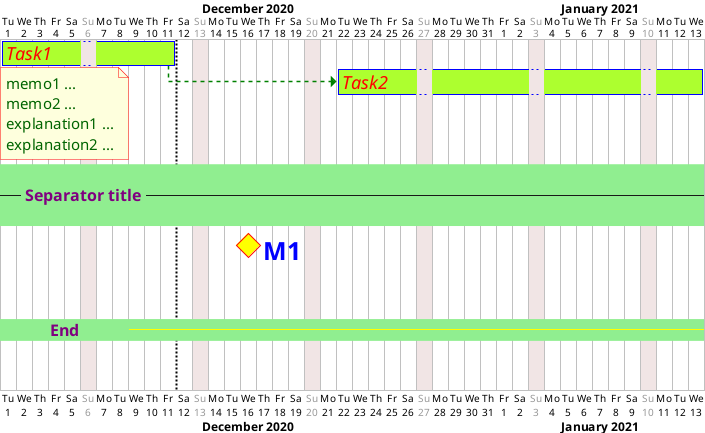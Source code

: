 @startgantt

<style>
ganttDiagram {
    task {
        FontName Impact
        FontColor red
        FontSize 18
        FontStyle italic
        BackgroundColor GreenYellow
        LineColor blue
    }
    milestone {
        FontColor blue
        FontSize 25
        FontStyle bold
        BackgroundColor yellow
        LineColor red
    }
    note {
        FontColor DarkGreen
        FontSize 15
        LineColor red
    }
    arrow {
        FontColor red
        LineColor green
        LineStyle 4.0;20.0
        LineThickness 3.0
    }
    separator {
        BackgroundColor lightGreen
        LineStyle 8.0;3.0
        LineColor blue
        LineThickness 3.0
        FontSize 16
        FontStyle bold
        FontColor purple
        Margin 5
        Padding 20
    }
}
</style>

Project starts at 2020-12-01
sunday are closed
[Task1] lasts 10 days
note bottom
    memo1 ...
    memo2 ...
    explanation1 ...
    explanation2 ...
end note
[Task2] starts 10 days after [Task1]'s end and lasts 20 days
-- Separator title --
[M1] happens on 5 days after [Task1]'s end

<style>
separator {
    LineColor yellow
    Margin 50
    Padding 0
}
</style>

-- End --
Separator just at [Task1]'s end
@endgantt